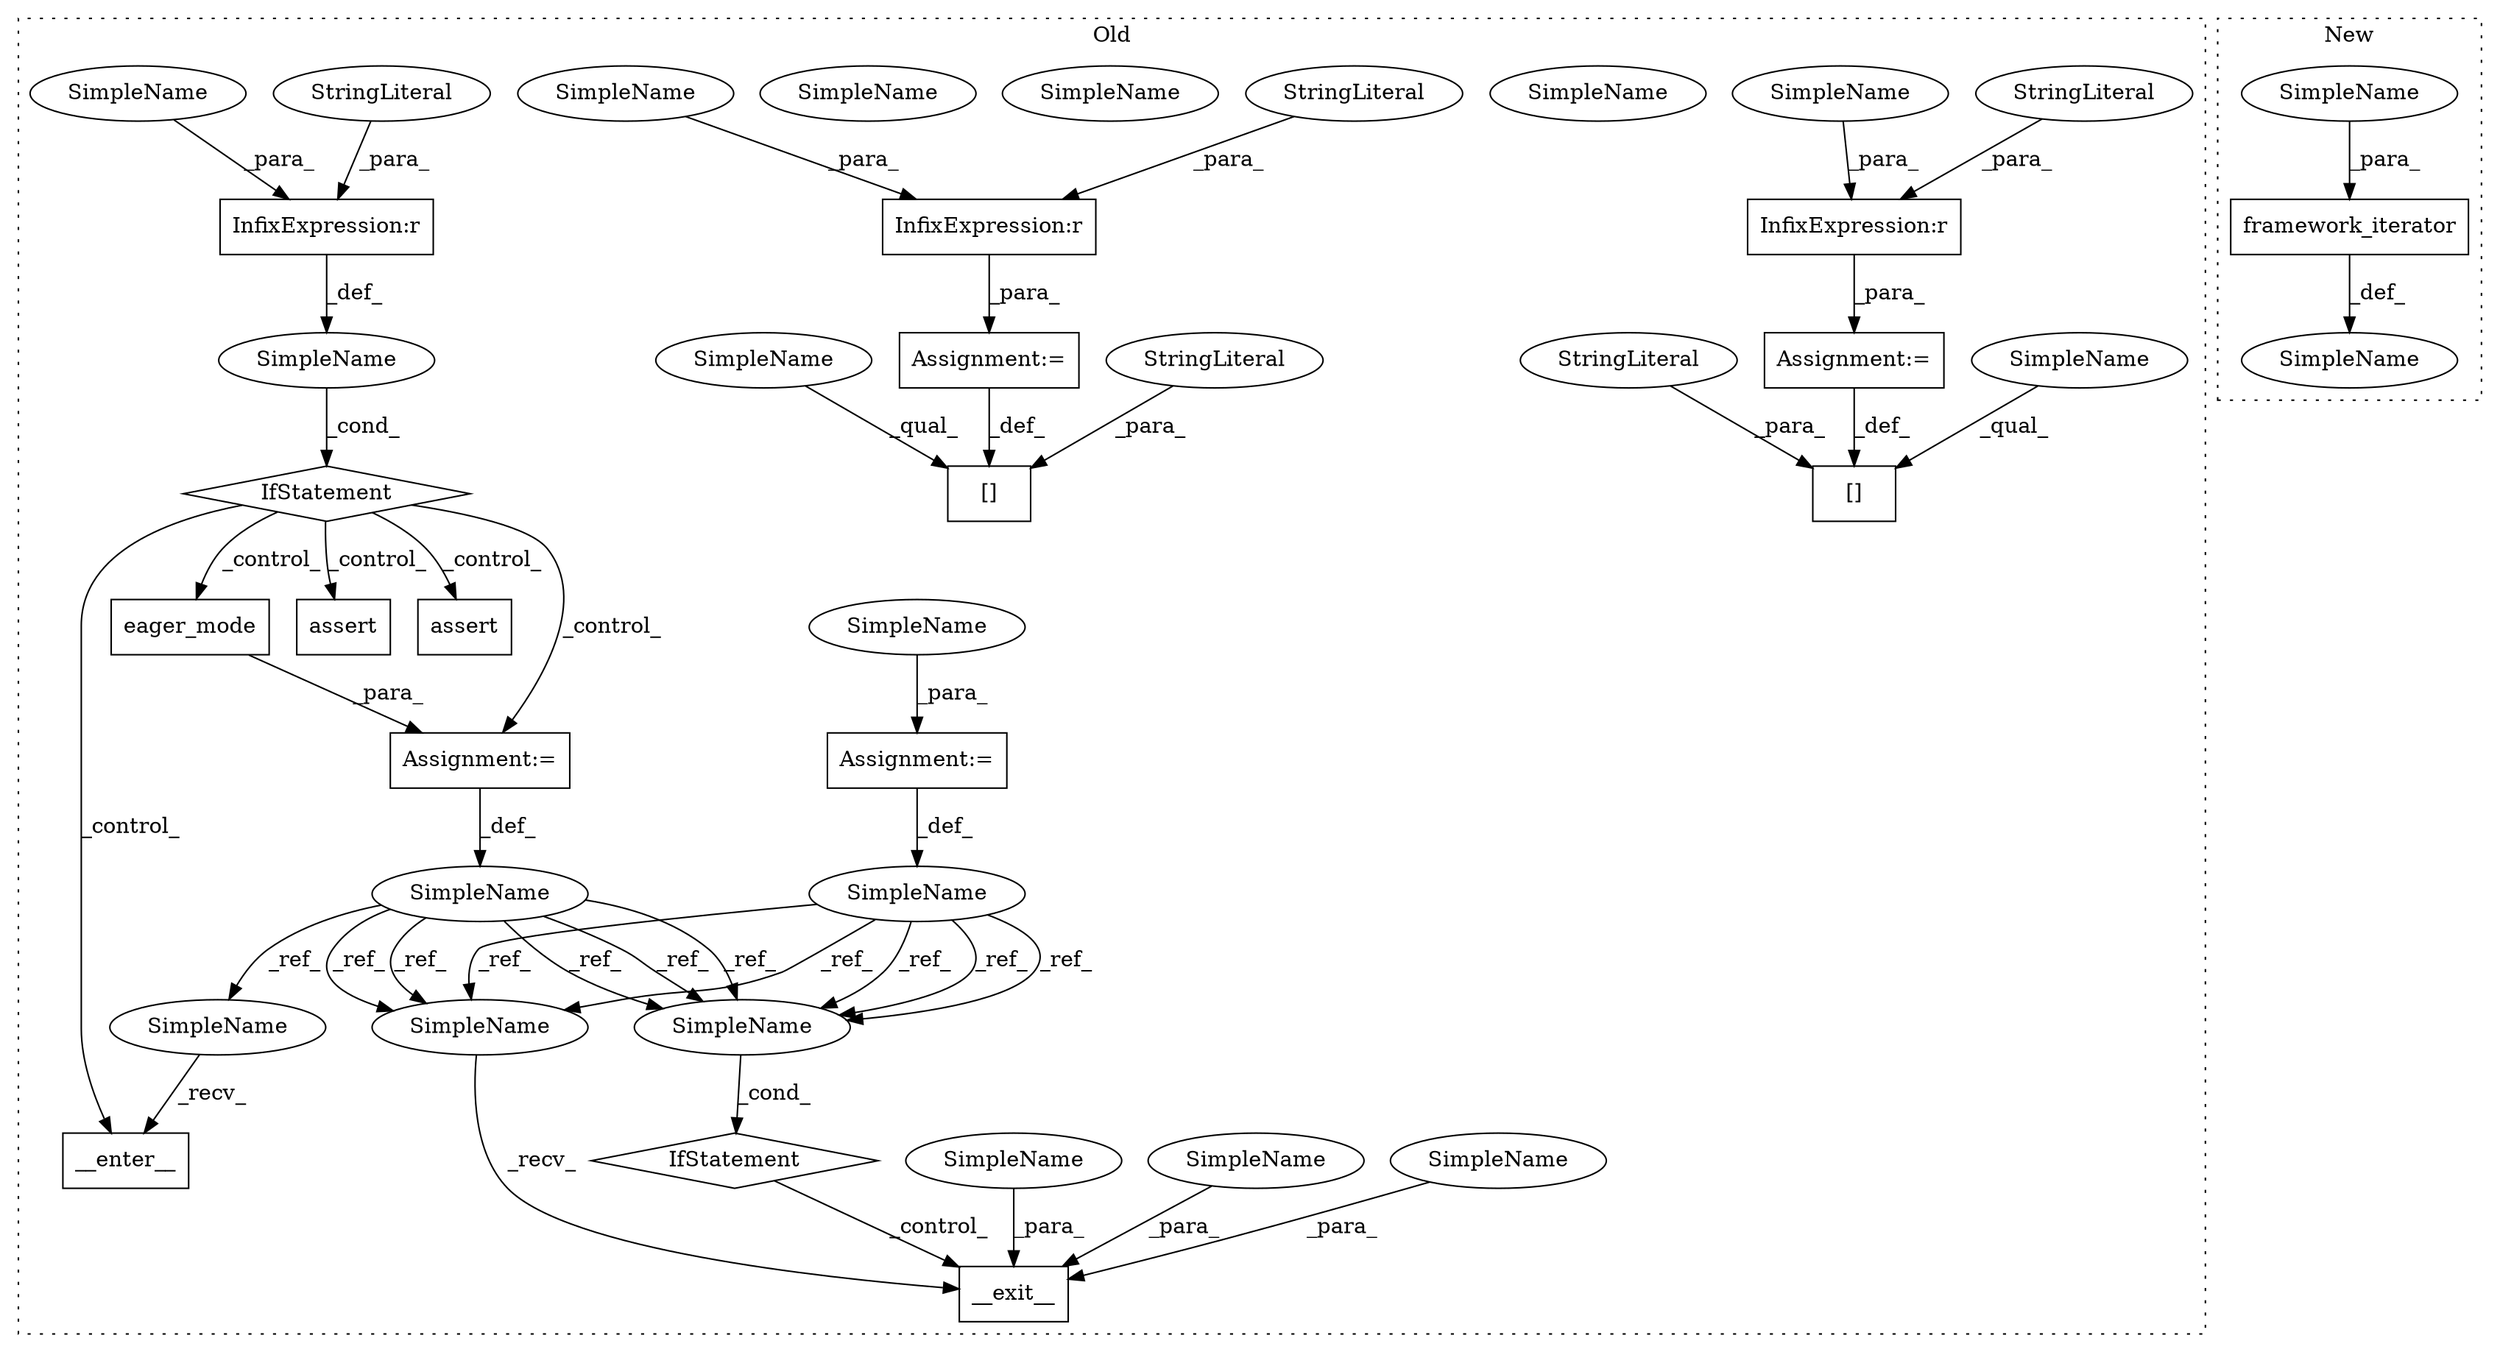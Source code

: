 digraph G {
subgraph cluster0 {
1 [label="[]" a="2" s="4781,4801" l="7,1" shape="box"];
3 [label="StringLiteral" a="45" s="4788" l="13" shape="ellipse"];
4 [label="Assignment:=" a="7" s="4802" l="1" shape="box"];
5 [label="[]" a="2" s="4826,4840" l="7,1" shape="box"];
6 [label="StringLiteral" a="45" s="4833" l="7" shape="ellipse"];
7 [label="InfixExpression:r" a="27" s="4845" l="4" shape="box"];
8 [label="InfixExpression:r" a="27" s="4806" l="4" shape="box"];
9 [label="StringLiteral" a="45" s="4849" l="7" shape="ellipse"];
10 [label="StringLiteral" a="45" s="4810" l="7" shape="ellipse"];
11 [label="Assignment:=" a="7" s="4841" l="1" shape="box"];
13 [label="InfixExpression:r" a="27" s="4987" l="4" shape="box"];
14 [label="eager_mode" a="32" s="5025" l="12" shape="box"];
15 [label="__enter__" a="32" s="5062" l="11" shape="box"];
16 [label="SimpleName" a="42" s="5010" l="14" shape="ellipse"];
17 [label="IfStatement" a="25" s="6457,6475" l="4,2" shape="diamond"];
18 [label="assert" a="6" s="5083" l="7" shape="box"];
19 [label="SimpleName" a="42" s="6461" l="14" shape="ellipse"];
20 [label="__exit__" a="32" s="6502,6525" l="9,1" shape="box"];
21 [label="assert" a="6" s="5160" l="7" shape="box"];
22 [label="IfStatement" a="25" s="4981,4998" l="4,2" shape="diamond"];
23 [label="Assignment:=" a="7" s="4968" l="1" shape="box"];
24 [label="SimpleName" a="42" s="4954" l="14" shape="ellipse"];
25 [label="SimpleName" a="42" s="" l="" shape="ellipse"];
26 [label="Assignment:=" a="7" s="5024" l="1" shape="box"];
27 [label="StringLiteral" a="45" s="4991" l="7" shape="ellipse"];
28 [label="SimpleName" a="42" s="6516" l="4" shape="ellipse"];
29 [label="SimpleName" a="42" s="6511" l="4" shape="ellipse"];
30 [label="SimpleName" a="42" s="4969" l="4" shape="ellipse"];
31 [label="SimpleName" a="42" s="6521" l="4" shape="ellipse"];
32 [label="SimpleName" a="42" s="4781" l="6" shape="ellipse"];
33 [label="SimpleName" a="42" s="4826" l="6" shape="ellipse"];
35 [label="SimpleName" a="42" s="6461" l="14" shape="ellipse"];
36 [label="SimpleName" a="42" s="6487" l="14" shape="ellipse"];
37 [label="SimpleName" a="42" s="4843" l="2" shape="ellipse"];
38 [label="SimpleName" a="42" s="4985" l="2" shape="ellipse"];
39 [label="SimpleName" a="42" s="4804" l="2" shape="ellipse"];
40 [label="SimpleName" a="42" s="6461" l="14" shape="ellipse"];
41 [label="SimpleName" a="42" s="5047" l="14" shape="ellipse"];
42 [label="SimpleName" a="42" s="6487" l="14" shape="ellipse"];
label = "Old";
style="dotted";
}
subgraph cluster1 {
2 [label="framework_iterator" a="32" s="4669,4721" l="19,1" shape="box"];
12 [label="SimpleName" a="42" s="4664" l="2" shape="ellipse"];
34 [label="SimpleName" a="42" s="4688" l="6" shape="ellipse"];
label = "New";
style="dotted";
}
2 -> 12 [label="_def_"];
3 -> 1 [label="_para_"];
4 -> 1 [label="_def_"];
6 -> 5 [label="_para_"];
7 -> 11 [label="_para_"];
8 -> 4 [label="_para_"];
9 -> 7 [label="_para_"];
10 -> 8 [label="_para_"];
11 -> 5 [label="_def_"];
13 -> 25 [label="_def_"];
14 -> 26 [label="_para_"];
16 -> 42 [label="_ref_"];
16 -> 40 [label="_ref_"];
16 -> 42 [label="_ref_"];
16 -> 40 [label="_ref_"];
16 -> 41 [label="_ref_"];
16 -> 40 [label="_ref_"];
17 -> 20 [label="_control_"];
22 -> 14 [label="_control_"];
22 -> 21 [label="_control_"];
22 -> 26 [label="_control_"];
22 -> 18 [label="_control_"];
22 -> 15 [label="_control_"];
23 -> 24 [label="_def_"];
24 -> 40 [label="_ref_"];
24 -> 42 [label="_ref_"];
24 -> 40 [label="_ref_"];
24 -> 42 [label="_ref_"];
24 -> 40 [label="_ref_"];
25 -> 22 [label="_cond_"];
26 -> 16 [label="_def_"];
27 -> 13 [label="_para_"];
28 -> 20 [label="_para_"];
29 -> 20 [label="_para_"];
30 -> 23 [label="_para_"];
31 -> 20 [label="_para_"];
32 -> 1 [label="_qual_"];
33 -> 5 [label="_qual_"];
34 -> 2 [label="_para_"];
37 -> 7 [label="_para_"];
38 -> 13 [label="_para_"];
39 -> 8 [label="_para_"];
40 -> 17 [label="_cond_"];
41 -> 15 [label="_recv_"];
42 -> 20 [label="_recv_"];
}